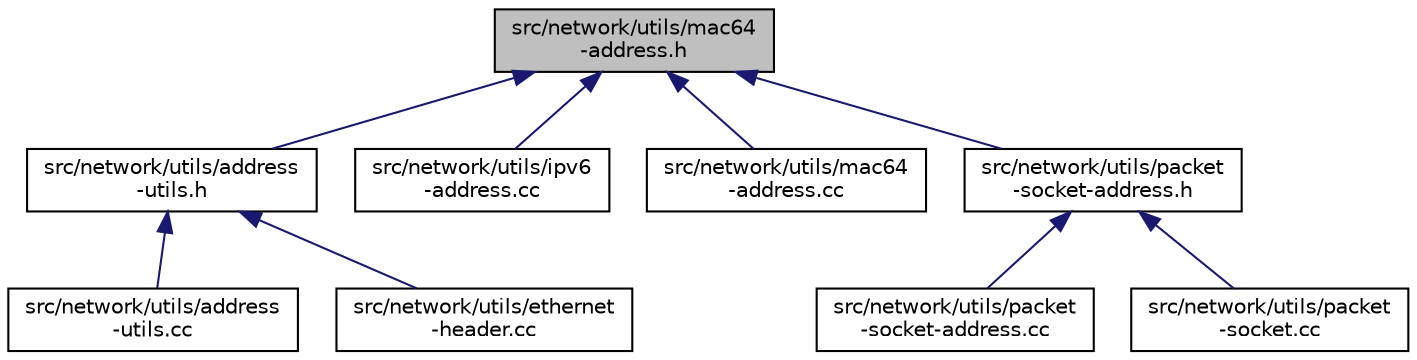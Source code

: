 digraph "src/network/utils/mac64-address.h"
{
 // LATEX_PDF_SIZE
  edge [fontname="Helvetica",fontsize="10",labelfontname="Helvetica",labelfontsize="10"];
  node [fontname="Helvetica",fontsize="10",shape=record];
  Node1 [label="src/network/utils/mac64\l-address.h",height=0.2,width=0.4,color="black", fillcolor="grey75", style="filled", fontcolor="black",tooltip=" "];
  Node1 -> Node2 [dir="back",color="midnightblue",fontsize="10",style="solid",fontname="Helvetica"];
  Node2 [label="src/network/utils/address\l-utils.h",height=0.2,width=0.4,color="black", fillcolor="white", style="filled",URL="$address-utils_8h.html",tooltip=" "];
  Node2 -> Node3 [dir="back",color="midnightblue",fontsize="10",style="solid",fontname="Helvetica"];
  Node3 [label="src/network/utils/address\l-utils.cc",height=0.2,width=0.4,color="black", fillcolor="white", style="filled",URL="$address-utils_8cc.html",tooltip=" "];
  Node2 -> Node4 [dir="back",color="midnightblue",fontsize="10",style="solid",fontname="Helvetica"];
  Node4 [label="src/network/utils/ethernet\l-header.cc",height=0.2,width=0.4,color="black", fillcolor="white", style="filled",URL="$ethernet-header_8cc.html",tooltip=" "];
  Node1 -> Node5 [dir="back",color="midnightblue",fontsize="10",style="solid",fontname="Helvetica"];
  Node5 [label="src/network/utils/ipv6\l-address.cc",height=0.2,width=0.4,color="black", fillcolor="white", style="filled",URL="$ipv6-address_8cc.html",tooltip=" "];
  Node1 -> Node6 [dir="back",color="midnightblue",fontsize="10",style="solid",fontname="Helvetica"];
  Node6 [label="src/network/utils/mac64\l-address.cc",height=0.2,width=0.4,color="black", fillcolor="white", style="filled",URL="$mac64-address_8cc.html",tooltip=" "];
  Node1 -> Node7 [dir="back",color="midnightblue",fontsize="10",style="solid",fontname="Helvetica"];
  Node7 [label="src/network/utils/packet\l-socket-address.h",height=0.2,width=0.4,color="black", fillcolor="white", style="filled",URL="$packet-socket-address_8h.html",tooltip=" "];
  Node7 -> Node8 [dir="back",color="midnightblue",fontsize="10",style="solid",fontname="Helvetica"];
  Node8 [label="src/network/utils/packet\l-socket-address.cc",height=0.2,width=0.4,color="black", fillcolor="white", style="filled",URL="$packet-socket-address_8cc.html",tooltip=" "];
  Node7 -> Node9 [dir="back",color="midnightblue",fontsize="10",style="solid",fontname="Helvetica"];
  Node9 [label="src/network/utils/packet\l-socket.cc",height=0.2,width=0.4,color="black", fillcolor="white", style="filled",URL="$packet-socket_8cc.html",tooltip=" "];
}
